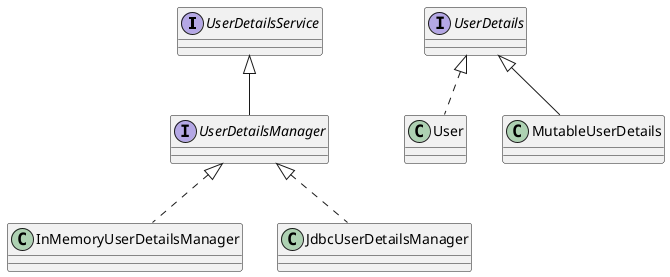 @startuml
'https://plantuml.com/class-diagram

interface UserDetailsService
interface UserDetailsManager
interface UserDetails
class InMemoryUserDetailsManager
class JdbcUserDetailsManager

class User
class MutableUserDetails

UserDetailsService <|-- UserDetailsManager
UserDetailsManager <|.. InMemoryUserDetailsManager
UserDetailsManager <|.. JdbcUserDetailsManager
UserDetails <|.. User
UserDetails <|-- MutableUserDetails


@enduml